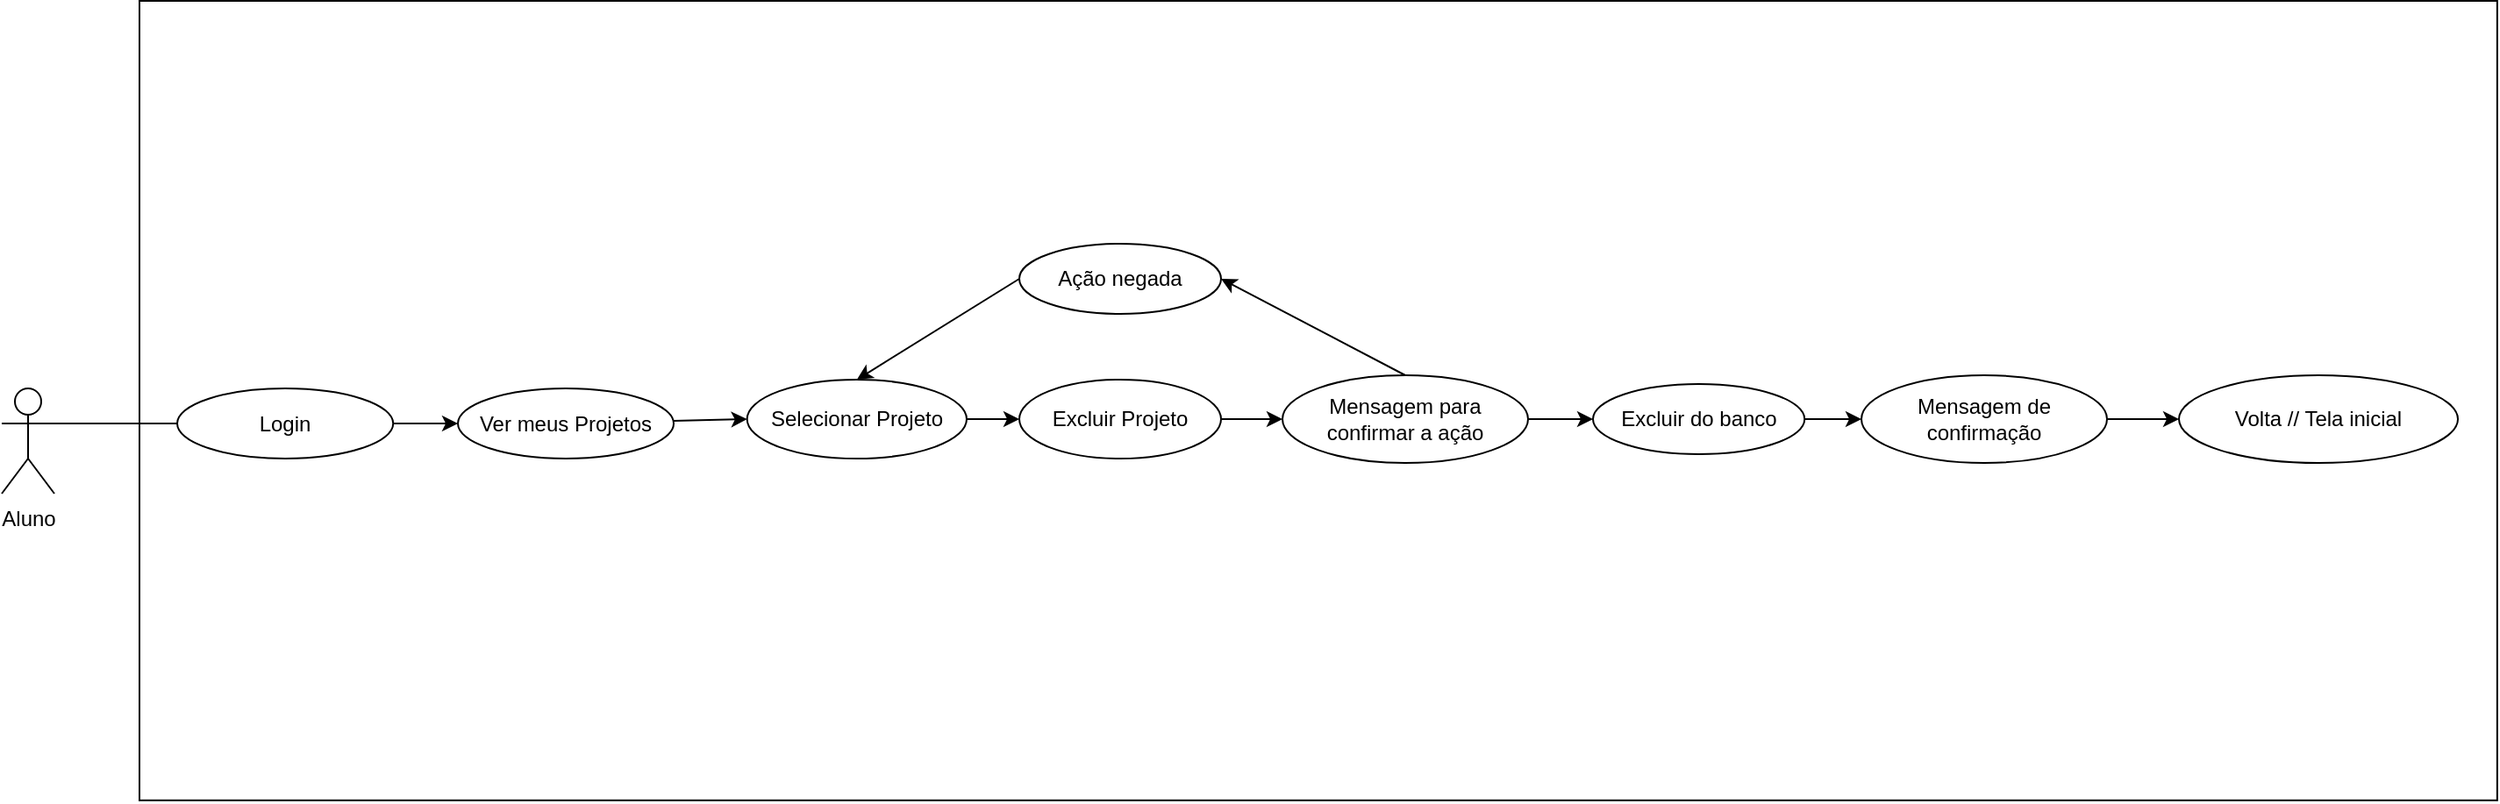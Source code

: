 <mxfile>
    <diagram id="zRCiL9ZMk7N_7-01TlMQ" name="Diagrama_Casos_de_Uso">
        <mxGraphModel dx="1723" dy="593" grid="1" gridSize="10" guides="1" tooltips="1" connect="1" arrows="1" fold="1" page="1" pageScale="1" pageWidth="827" pageHeight="1169" math="0" shadow="0">
            <root>
                <mxCell id="0"/>
                <mxCell id="1" parent="0"/>
                <mxCell id="70" value="" style="rounded=0;whiteSpace=wrap;html=1;rotation=90;" parent="1" vertex="1">
                    <mxGeometry x="442.5" y="-152.5" width="455.91" height="1343.92" as="geometry"/>
                </mxCell>
                <mxCell id="3" value="Aluno" style="shape=umlActor;verticalLabelPosition=bottom;verticalAlign=top;html=1;outlineConnect=0;" parent="1" vertex="1">
                    <mxGeometry x="-80" y="512.5" width="30" height="60" as="geometry"/>
                </mxCell>
                <mxCell id="116" style="edgeStyle=none;html=1;exitX=0;exitY=0.5;exitDx=0;exitDy=0;entryX=0.5;entryY=0;entryDx=0;entryDy=0;" parent="1" source="13" target="56" edge="1">
                    <mxGeometry relative="1" as="geometry"/>
                </mxCell>
                <mxCell id="13" value="Ação negada" style="ellipse;whiteSpace=wrap;html=1;" parent="1" vertex="1">
                    <mxGeometry x="500" y="430" width="115" height="40" as="geometry"/>
                </mxCell>
                <mxCell id="104" style="edgeStyle=none;html=1;entryX=0;entryY=0.5;entryDx=0;entryDy=0;exitX=1;exitY=0.5;exitDx=0;exitDy=0;" parent="1" source="89" target="49" edge="1">
                    <mxGeometry relative="1" as="geometry"/>
                </mxCell>
                <mxCell id="22" value="Excluir do banco" style="ellipse;whiteSpace=wrap;html=1;" parent="1" vertex="1">
                    <mxGeometry x="827" y="510" width="120.62" height="40" as="geometry"/>
                </mxCell>
                <mxCell id="109" style="edgeStyle=none;html=1;entryX=0;entryY=0.5;entryDx=0;entryDy=0;exitX=1;exitY=0.5;exitDx=0;exitDy=0;" parent="1" source="22" target="118" edge="1">
                    <mxGeometry relative="1" as="geometry"/>
                </mxCell>
                <mxCell id="115" style="edgeStyle=none;html=1;exitX=0.5;exitY=0;exitDx=0;exitDy=0;entryX=1;entryY=0.5;entryDx=0;entryDy=0;" parent="1" source="49" target="13" edge="1">
                    <mxGeometry relative="1" as="geometry"/>
                </mxCell>
                <mxCell id="117" style="edgeStyle=none;html=1;exitX=1;exitY=0.5;exitDx=0;exitDy=0;entryX=0;entryY=0.5;entryDx=0;entryDy=0;" parent="1" source="49" target="22" edge="1">
                    <mxGeometry relative="1" as="geometry"/>
                </mxCell>
                <mxCell id="49" value="Mensagem para confirmar a ação" style="ellipse;whiteSpace=wrap;html=1;" parent="1" vertex="1">
                    <mxGeometry x="650" y="505" width="140" height="50" as="geometry"/>
                </mxCell>
                <mxCell id="114" style="edgeStyle=none;html=1;exitX=1;exitY=0.5;exitDx=0;exitDy=0;entryX=0;entryY=0.5;entryDx=0;entryDy=0;" parent="1" source="56" target="89" edge="1">
                    <mxGeometry relative="1" as="geometry"/>
                </mxCell>
                <mxCell id="56" value="Selecionar Projeto" style="ellipse;whiteSpace=wrap;html=1;" parent="1" vertex="1">
                    <mxGeometry x="344.83" y="507.5" width="125.17" height="45" as="geometry"/>
                </mxCell>
                <mxCell id="101" style="edgeStyle=none;html=1;entryX=0;entryY=0.5;entryDx=0;entryDy=0;" parent="1" source="64" target="66" edge="1">
                    <mxGeometry relative="1" as="geometry"/>
                </mxCell>
                <mxCell id="64" value="Login" style="ellipse;whiteSpace=wrap;html=1;" parent="1" vertex="1">
                    <mxGeometry x="20" y="512.5" width="123.12" height="40" as="geometry"/>
                </mxCell>
                <mxCell id="102" style="edgeStyle=none;html=1;entryX=0;entryY=0.5;entryDx=0;entryDy=0;" parent="1" source="66" target="56" edge="1">
                    <mxGeometry relative="1" as="geometry"/>
                </mxCell>
                <mxCell id="66" value="Ver meus Projetos" style="ellipse;whiteSpace=wrap;html=1;" parent="1" vertex="1">
                    <mxGeometry x="180.0" y="512.5" width="123" height="40" as="geometry"/>
                </mxCell>
                <mxCell id="85" value="" style="endArrow=none;html=1;exitX=1;exitY=0.333;exitDx=0;exitDy=0;entryX=0;entryY=0.5;entryDx=0;entryDy=0;exitPerimeter=0;" parent="1" source="3" target="64" edge="1">
                    <mxGeometry width="50" height="50" relative="1" as="geometry">
                        <mxPoint x="240.962" y="398.787" as="sourcePoint"/>
                        <mxPoint x="585.17" y="375" as="targetPoint"/>
                    </mxGeometry>
                </mxCell>
                <mxCell id="89" value="Excluir Projeto" style="ellipse;whiteSpace=wrap;html=1;" parent="1" vertex="1">
                    <mxGeometry x="500" y="507.5" width="115" height="45" as="geometry"/>
                </mxCell>
                <mxCell id="108" value="Volta // Tela inicial" style="ellipse;whiteSpace=wrap;html=1;" parent="1" vertex="1">
                    <mxGeometry x="1161" y="505" width="159" height="50" as="geometry"/>
                </mxCell>
                <mxCell id="119" style="edgeStyle=none;html=1;exitX=1;exitY=0.5;exitDx=0;exitDy=0;entryX=0;entryY=0.5;entryDx=0;entryDy=0;" parent="1" source="118" target="108" edge="1">
                    <mxGeometry relative="1" as="geometry"/>
                </mxCell>
                <mxCell id="118" value="Mensagem de confirmação" style="ellipse;whiteSpace=wrap;html=1;" parent="1" vertex="1">
                    <mxGeometry x="980" y="505" width="140" height="50" as="geometry"/>
                </mxCell>
            </root>
        </mxGraphModel>
    </diagram>
    <diagram id="ZNvAoRlTpkrzS0pwarnU" name="Diagrama_de_Classes">
        <mxGraphModel dx="832" dy="357" grid="1" gridSize="10" guides="1" tooltips="1" connect="1" arrows="1" fold="1" page="1" pageScale="1" pageWidth="827" pageHeight="1169" math="0" shadow="0">
            <root>
                <mxCell id="sABFFBu3MnDv28G-qy3n-0"/>
                <mxCell id="sABFFBu3MnDv28G-qy3n-1" parent="sABFFBu3MnDv28G-qy3n-0"/>
            </root>
        </mxGraphModel>
    </diagram>
</mxfile>